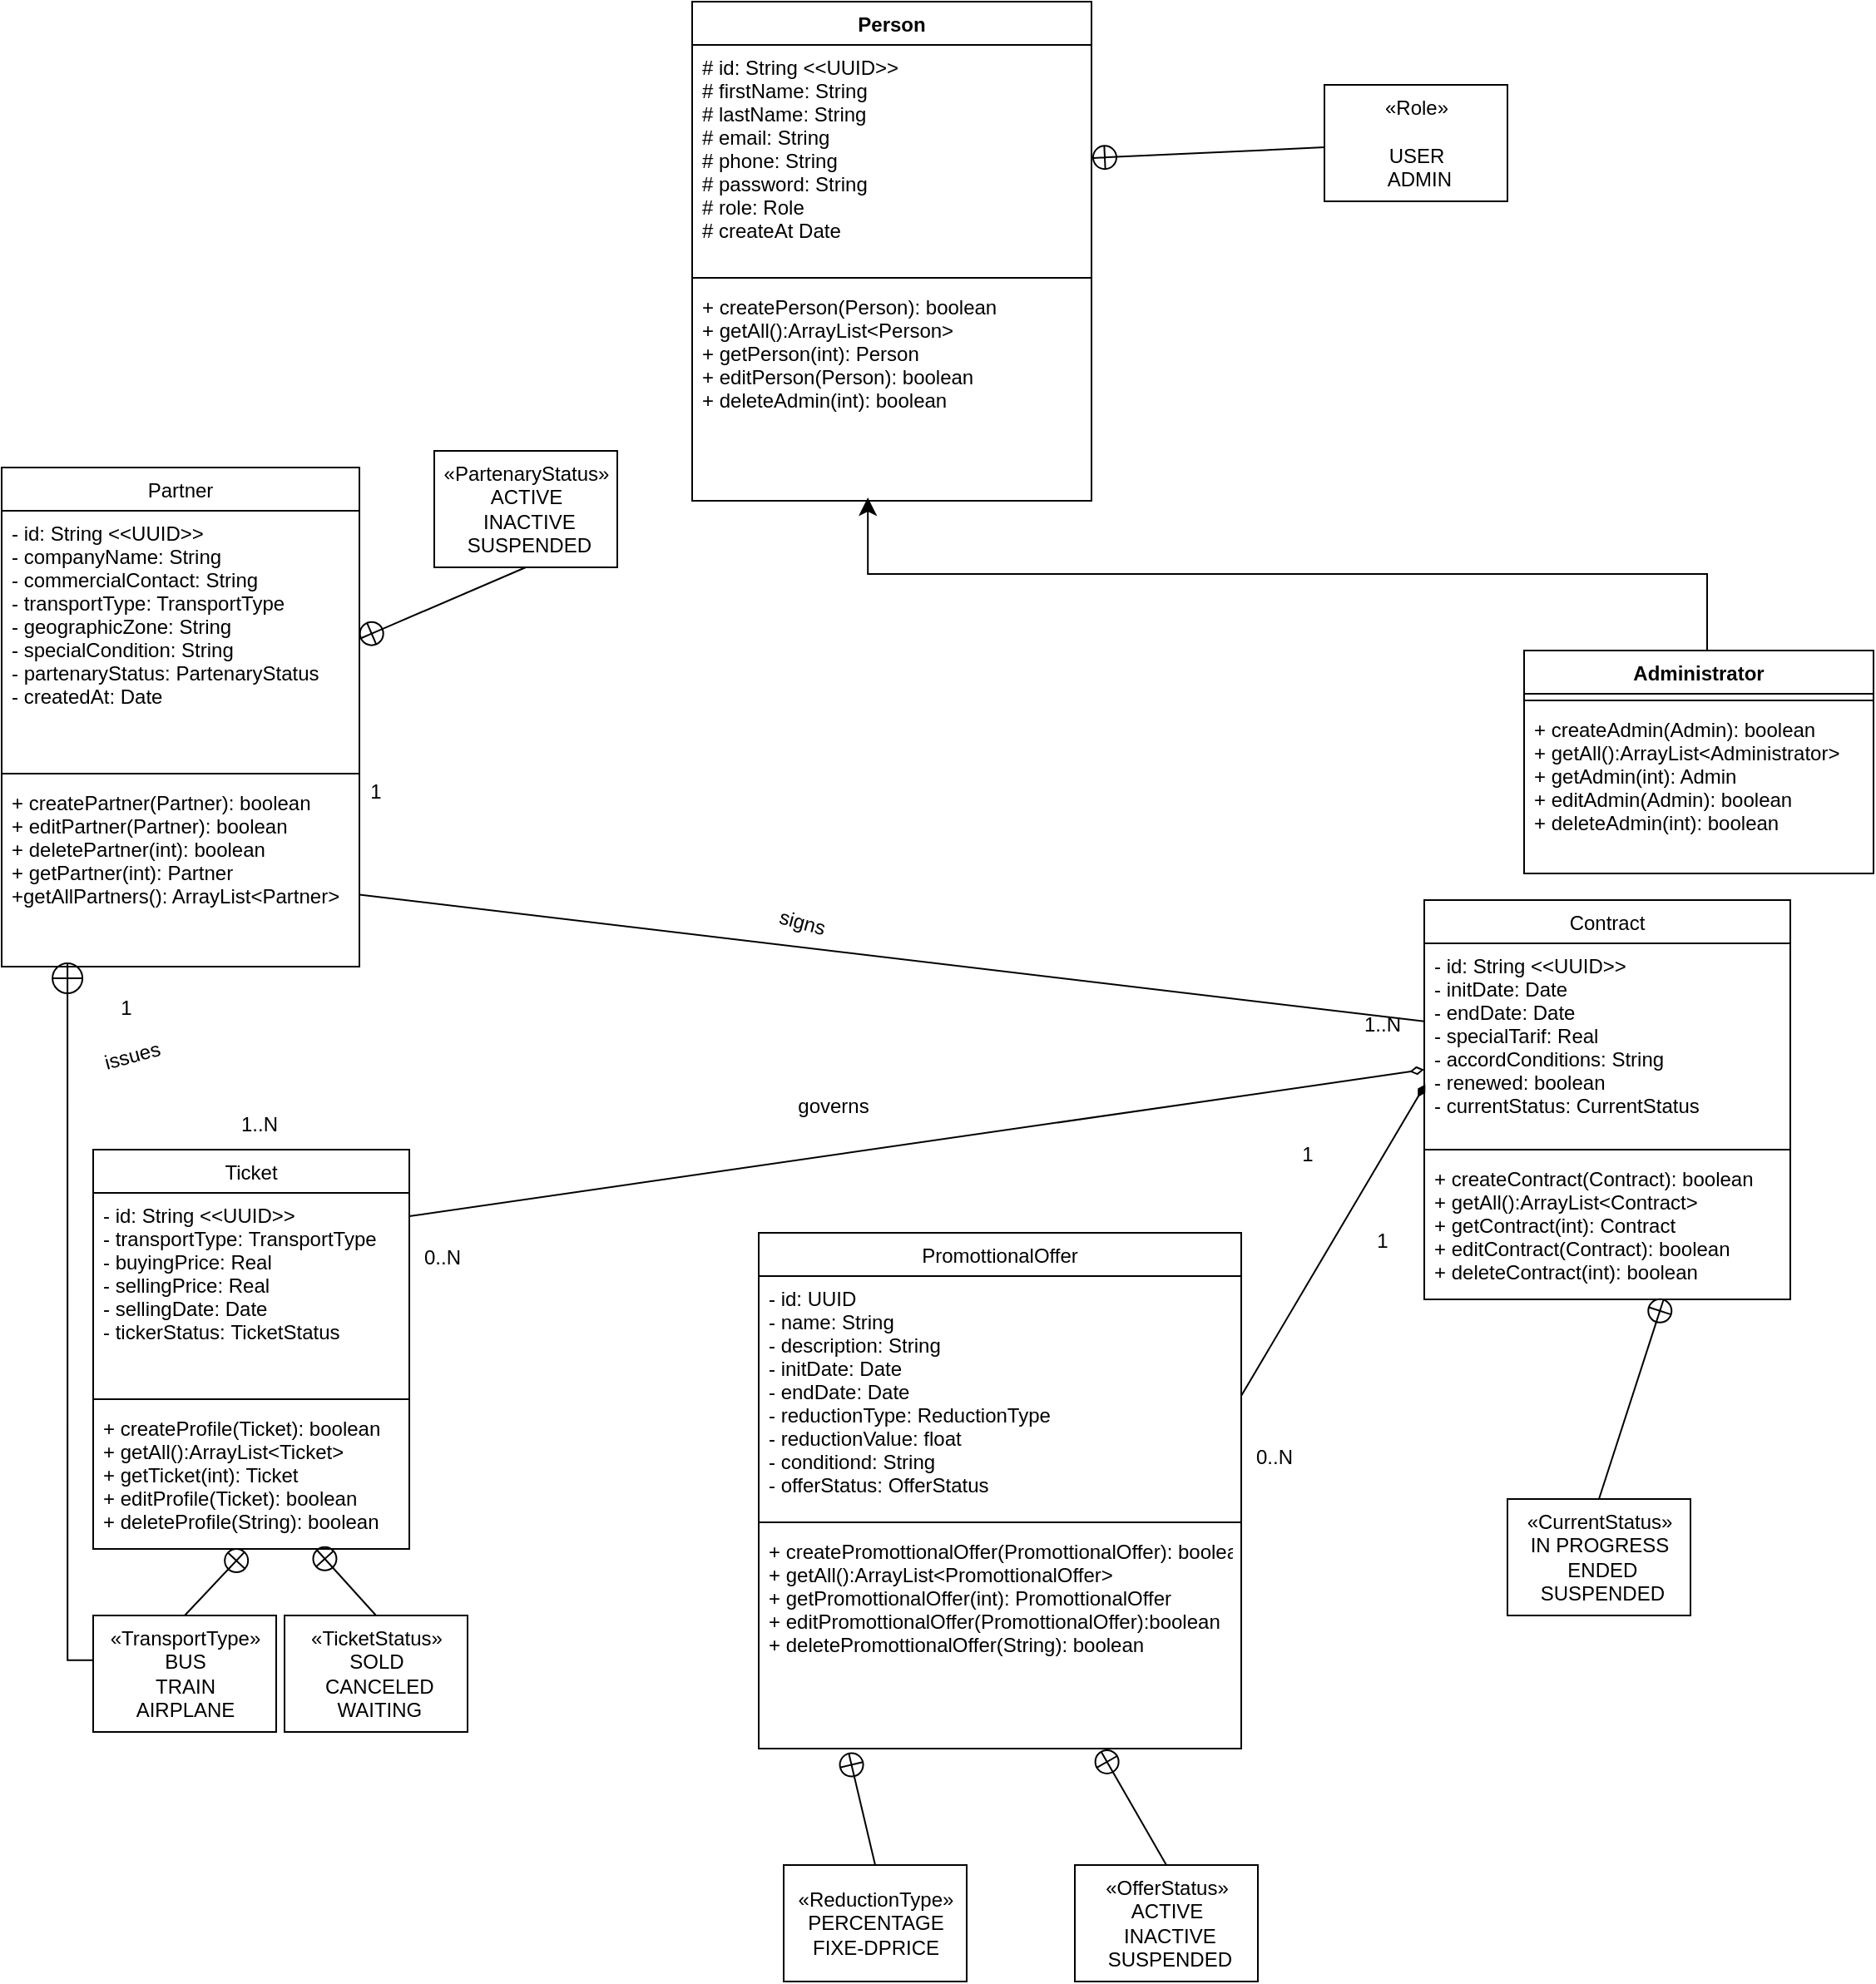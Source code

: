 <mxfile>
    <diagram id="rQ4DXOgn_wmXl2lRdbw5" name="Page-1">
        <mxGraphModel dx="1429" dy="1565" grid="1" gridSize="10" guides="1" tooltips="1" connect="1" arrows="1" fold="1" page="1" pageScale="1" pageWidth="1100" pageHeight="850" math="0" shadow="0">
            <root>
                <mxCell id="0"/>
                <mxCell id="1" parent="0"/>
                <mxCell id="24" value="Partner" style="swimlane;fontStyle=0;align=center;verticalAlign=top;childLayout=stackLayout;horizontal=1;startSize=26;horizontalStack=0;resizeParent=1;resizeParentMax=0;resizeLast=0;collapsible=1;marginBottom=0;" parent="1" vertex="1">
                    <mxGeometry x="35" y="250" width="215" height="300" as="geometry"/>
                </mxCell>
                <mxCell id="25" value="- id: String &lt;&lt;UUID&gt;&gt;&#10;- companyName: String&#10;- commercialContact: String&#10;- transportType: TransportType&#10;- geographicZone: String&#10;- specialCondition: String&#10;- partenaryStatus: PartenaryStatus&#10;- createdAt: Date" style="text;strokeColor=none;fillColor=none;align=left;verticalAlign=top;spacingLeft=4;spacingRight=4;overflow=hidden;rotatable=0;points=[[0,0.5],[1,0.5]];portConstraint=eastwest;" parent="24" vertex="1">
                    <mxGeometry y="26" width="215" height="154" as="geometry"/>
                </mxCell>
                <mxCell id="26" value="" style="line;strokeWidth=1;fillColor=none;align=left;verticalAlign=middle;spacingTop=-1;spacingLeft=3;spacingRight=3;rotatable=0;labelPosition=right;points=[];portConstraint=eastwest;strokeColor=inherit;" parent="24" vertex="1">
                    <mxGeometry y="180" width="215" height="8" as="geometry"/>
                </mxCell>
                <mxCell id="27" value="+ createPartner(Partner): boolean&#10;+ editPartner(Partner): boolean&#10;+ deletePartner(int): boolean&#10;+ getPartner(int): Partner&#10;+getAllPartners(): ArrayList&lt;Partner&gt;" style="text;strokeColor=none;fillColor=none;align=left;verticalAlign=top;spacingLeft=4;spacingRight=4;overflow=hidden;rotatable=0;points=[[0,0.5],[1,0.5]];portConstraint=eastwest;" parent="24" vertex="1">
                    <mxGeometry y="188" width="215" height="112" as="geometry"/>
                </mxCell>
                <mxCell id="36" value="Ticket" style="swimlane;fontStyle=0;align=center;verticalAlign=top;childLayout=stackLayout;horizontal=1;startSize=26;horizontalStack=0;resizeParent=1;resizeParentMax=0;resizeLast=0;collapsible=1;marginBottom=0;" parent="1" vertex="1">
                    <mxGeometry x="90" y="660" width="190" height="240" as="geometry"/>
                </mxCell>
                <mxCell id="37" value="- id: String &lt;&lt;UUID&gt;&gt;&#10;- transportType: TransportType&#10;- buyingPrice: Real&#10;- sellingPrice: Real&#10;- sellingDate: Date&#10;- tickerStatus: TicketStatus" style="text;strokeColor=none;fillColor=none;align=left;verticalAlign=top;spacingLeft=4;spacingRight=4;overflow=hidden;rotatable=0;points=[[0,0.5],[1,0.5]];portConstraint=eastwest;" parent="36" vertex="1">
                    <mxGeometry y="26" width="190" height="120" as="geometry"/>
                </mxCell>
                <mxCell id="38" value="" style="line;strokeWidth=1;fillColor=none;align=left;verticalAlign=middle;spacingTop=-1;spacingLeft=3;spacingRight=3;rotatable=0;labelPosition=right;points=[];portConstraint=eastwest;strokeColor=inherit;" parent="36" vertex="1">
                    <mxGeometry y="146" width="190" height="8" as="geometry"/>
                </mxCell>
                <mxCell id="39" value="+ createProfile(Ticket): boolean&#10;+ getAll():ArrayList&lt;Ticket&gt;&#10;+ getTicket(int): Ticket&#10;+ editProfile(Ticket): boolean&#10;+ deleteProfile(String): boolean&#10;" style="text;strokeColor=none;fillColor=none;align=left;verticalAlign=top;spacingLeft=4;spacingRight=4;overflow=hidden;rotatable=0;points=[[0,0.5],[1,0.5]];portConstraint=eastwest;" parent="36" vertex="1">
                    <mxGeometry y="154" width="190" height="86" as="geometry"/>
                </mxCell>
                <mxCell id="48" value="Contract" style="swimlane;fontStyle=0;align=center;verticalAlign=top;childLayout=stackLayout;horizontal=1;startSize=26;horizontalStack=0;resizeParent=1;resizeParentMax=0;resizeLast=0;collapsible=1;marginBottom=0;" parent="1" vertex="1">
                    <mxGeometry x="890" y="510" width="220" height="240" as="geometry"/>
                </mxCell>
                <mxCell id="49" value="- id: String &lt;&lt;UUID&gt;&gt;&#10;- initDate: Date&#10;- endDate: Date&#10;- specialTarif: Real&#10;- accordConditions: String&#10;- renewed: boolean&#10;- currentStatus: CurrentStatus" style="text;strokeColor=none;fillColor=none;align=left;verticalAlign=top;spacingLeft=4;spacingRight=4;overflow=hidden;rotatable=0;points=[[0,0.5],[1,0.5]];portConstraint=eastwest;" parent="48" vertex="1">
                    <mxGeometry y="26" width="220" height="120" as="geometry"/>
                </mxCell>
                <mxCell id="50" value="" style="line;strokeWidth=1;fillColor=none;align=left;verticalAlign=middle;spacingTop=-1;spacingLeft=3;spacingRight=3;rotatable=0;labelPosition=right;points=[];portConstraint=eastwest;strokeColor=inherit;" parent="48" vertex="1">
                    <mxGeometry y="146" width="220" height="8" as="geometry"/>
                </mxCell>
                <mxCell id="51" value="+ createContract(Contract): boolean&#10;+ getAll():ArrayList&lt;Contract&gt;&#10;+ getContract(int): Contract&#10;+ editContract(Contract): boolean&#10;+ deleteContract(int): boolean&#10;" style="text;strokeColor=none;fillColor=none;align=left;verticalAlign=top;spacingLeft=4;spacingRight=4;overflow=hidden;rotatable=0;points=[[0,0.5],[1,0.5]];portConstraint=eastwest;" parent="48" vertex="1">
                    <mxGeometry y="154" width="220" height="86" as="geometry"/>
                </mxCell>
                <mxCell id="52" value="PromottionalOffer" style="swimlane;fontStyle=0;align=center;verticalAlign=top;childLayout=stackLayout;horizontal=1;startSize=26;horizontalStack=0;resizeParent=1;resizeParentMax=0;resizeLast=0;collapsible=1;marginBottom=0;" parent="1" vertex="1">
                    <mxGeometry x="490" y="710" width="290" height="310" as="geometry"/>
                </mxCell>
                <mxCell id="53" value="- id: UUID&#10;- name: String&#10;- description: String&#10;- initDate: Date&#10;- endDate: Date&#10;- reductionType: ReductionType&#10;- reductionValue: float&#10;- conditiond: String&#10;- offerStatus: OfferStatus" style="text;strokeColor=none;fillColor=none;align=left;verticalAlign=top;spacingLeft=4;spacingRight=4;overflow=hidden;rotatable=0;points=[[0,0.5],[1,0.5]];portConstraint=eastwest;" parent="52" vertex="1">
                    <mxGeometry y="26" width="290" height="144" as="geometry"/>
                </mxCell>
                <mxCell id="54" value="" style="line;strokeWidth=1;fillColor=none;align=left;verticalAlign=middle;spacingTop=-1;spacingLeft=3;spacingRight=3;rotatable=0;labelPosition=right;points=[];portConstraint=eastwest;strokeColor=inherit;" parent="52" vertex="1">
                    <mxGeometry y="170" width="290" height="8" as="geometry"/>
                </mxCell>
                <mxCell id="55" value="+ createPromottionalOffer(PromottionalOffer): boolean&#10;+ getAll():ArrayList&lt;PromottionalOffer&gt;&#10;+ getPromottionalOffer(int): PromottionalOffer&#10;+ editPromottionalOffer(PromottionalOffer):boolean&#10;+ deletePromottionalOffer(String): boolean&#10;" style="text;strokeColor=none;fillColor=none;align=left;verticalAlign=top;spacingLeft=4;spacingRight=4;overflow=hidden;rotatable=0;points=[[0,0.5],[1,0.5]];portConstraint=eastwest;" parent="52" vertex="1">
                    <mxGeometry y="178" width="290" height="132" as="geometry"/>
                </mxCell>
                <mxCell id="75" style="edgeStyle=none;html=1;entryX=0.003;entryY=0.706;entryDx=0;entryDy=0;entryPerimeter=0;startArrow=none;startFill=0;endArrow=diamondThin;endFill=1;exitX=1;exitY=0.5;exitDx=0;exitDy=0;" parent="1" source="53" target="49" edge="1">
                    <mxGeometry relative="1" as="geometry"/>
                </mxCell>
                <mxCell id="81" style="edgeStyle=none;html=1;entryX=0.482;entryY=1.014;entryDx=0;entryDy=0;entryPerimeter=0;startArrow=none;startFill=0;endArrow=circlePlus;endFill=0;exitX=0.5;exitY=0;exitDx=0;exitDy=0;" parent="1" source="80" target="39" edge="1">
                    <mxGeometry relative="1" as="geometry"/>
                </mxCell>
                <mxCell id="80" value="«TransportType»&lt;br&gt;BUS&lt;br&gt;TRAIN&lt;br&gt;&lt;div style=&quot;text-align: center;&quot;&gt;&lt;span style=&quot;text-align: start; background-color: initial;&quot;&gt;AIRPLANE&lt;/span&gt;&lt;span style=&quot;color: rgba(0, 0, 0, 0); font-family: monospace; font-size: 0px; text-align: start; background-color: initial;&quot;&gt;%3CmxGraphModel%3E%3Croot%3E%3CmxCell%20id%3D%220%22%2F%3E%3CmxCell%20id%3D%221%22%20parent%3D%220%22%2F%3E%3CmxCell%20id%3D%222%22%20value%3D%22%C2%ABtransportType%C2%BB%26lt%3Bbr%26gt%3Bbut%26lt%3Bbr%26gt%3Btrain%26lt%3Bbr%26gt%3Buber%22%20style%3D%22html%3D1%3B%22%20vertex%3D%221%22%20parent%3D%221%22%3E%3CmxGeometry%20x%3D%22115%22%20y%3D%22940%22%20width%3D%22110%22%20height%3D%2270%22%20as%3D%22geometry%22%2F%3E%3C%2FmxCell%3E%3C%2Froot%3E%3C%2FmxGraphModel%3E&lt;/span&gt;&lt;/div&gt;" style="html=1;" parent="1" vertex="1">
                    <mxGeometry x="90" y="940" width="110" height="70" as="geometry"/>
                </mxCell>
                <mxCell id="83" style="edgeStyle=none;html=1;startArrow=none;startFill=0;endArrow=circlePlus;endFill=0;exitX=0.5;exitY=0;exitDx=0;exitDy=0;" parent="1" source="82" target="39" edge="1">
                    <mxGeometry relative="1" as="geometry"/>
                </mxCell>
                <mxCell id="82" value="«TicketStatus»&lt;br&gt;SOLD&lt;br&gt;&amp;nbsp;CANCELED&lt;br&gt;&amp;nbsp;WAITING" style="html=1;" parent="1" vertex="1">
                    <mxGeometry x="205" y="940" width="110" height="70" as="geometry"/>
                </mxCell>
                <mxCell id="86" style="edgeStyle=none;html=1;startArrow=none;startFill=0;endArrow=circlePlus;endFill=0;entryX=0.186;entryY=1.015;entryDx=0;entryDy=0;entryPerimeter=0;exitX=0.5;exitY=0;exitDx=0;exitDy=0;" parent="1" source="84" target="55" edge="1">
                    <mxGeometry relative="1" as="geometry">
                        <mxPoint x="510" y="1040" as="targetPoint"/>
                        <Array as="points"/>
                    </mxGeometry>
                </mxCell>
                <mxCell id="84" value="«ReductionType»&lt;br&gt;PERCENTAGE&lt;br&gt;&lt;div style=&quot;text-align: center;&quot;&gt;&lt;span style=&quot;text-align: start; background-color: initial;&quot;&gt;FIXE-DPRICE&lt;/span&gt;&lt;span style=&quot;color: rgba(0, 0, 0, 0); font-family: monospace; font-size: 0px; text-align: start; background-color: initial;&quot;&gt;%3CmxGraphModel%3E%3Croot%3E%3CmxCell%20id%3D%220%22%2F%3E%3CmxCell%20id%3D%221%22%20parent%3D%220%22%2F%3E%3CmxCell%20id%3D%222%22%20value%3D%22%C2%ABtransportType%C2%BB%26lt%3Bbr%26gt%3Bbut%26lt%3Bbr%26gt%3Btrain%26lt%3Bbr%26gt%3Buber%22%20style%3D%22html%3D1%3B%22%20vertex%3D%221%22%20parent%3D%221%22%3E%3CmxGeometry%20x%3D%22115%22%20y%3D%22940%22%20width%3D%22110%22%20height%3D%2270%22%20as%3D%22geometry%22%2F%3E%3C%2FmxCell%3E%3C%2Froot%3E%3C%2FmxGraphModel%3E&lt;/span&gt;&lt;/div&gt;" style="html=1;" parent="1" vertex="1">
                    <mxGeometry x="505" y="1090" width="110" height="70" as="geometry"/>
                </mxCell>
                <mxCell id="87" style="edgeStyle=none;html=1;startArrow=none;startFill=0;endArrow=circlePlus;endFill=0;exitX=0.5;exitY=0;exitDx=0;exitDy=0;entryX=0.708;entryY=1.008;entryDx=0;entryDy=0;entryPerimeter=0;" parent="1" source="85" target="55" edge="1">
                    <mxGeometry relative="1" as="geometry">
                        <mxPoint x="687" y="1040" as="targetPoint"/>
                        <Array as="points"/>
                    </mxGeometry>
                </mxCell>
                <mxCell id="85" value="«OfferStatus»&lt;br&gt;ACTIVE&lt;br&gt;&amp;nbsp;INACTIVE&lt;br&gt;&amp;nbsp;SUSPENDED" style="html=1;" parent="1" vertex="1">
                    <mxGeometry x="680" y="1090" width="110" height="70" as="geometry"/>
                </mxCell>
                <mxCell id="93" value="1..N" style="text;html=1;strokeColor=none;fillColor=none;align=center;verticalAlign=middle;whiteSpace=wrap;rounded=0;" parent="1" vertex="1">
                    <mxGeometry x="160" y="630" width="60" height="30" as="geometry"/>
                </mxCell>
                <mxCell id="103" value="" style="edgeStyle=elbowEdgeStyle;elbow=vertical;endArrow=classic;html=1;curved=0;rounded=0;endSize=8;startSize=8;entryX=0.44;entryY=0.985;entryDx=0;entryDy=0;exitX=0.5;exitY=0;exitDx=0;exitDy=0;entryPerimeter=0;" parent="1" target="146" edge="1">
                    <mxGeometry width="50" height="50" relative="1" as="geometry">
                        <mxPoint x="1060" y="360" as="sourcePoint"/>
                        <mxPoint x="560" y="290" as="targetPoint"/>
                    </mxGeometry>
                </mxCell>
                <mxCell id="106" style="edgeStyle=none;html=1;startArrow=diamondThin;startFill=0;endArrow=none;endFill=0;" parent="1" source="49" edge="1">
                    <mxGeometry relative="1" as="geometry">
                        <mxPoint x="280" y="700" as="targetPoint"/>
                    </mxGeometry>
                </mxCell>
                <mxCell id="108" style="edgeStyle=none;html=1;startArrow=none;startFill=0;endArrow=circlePlus;endFill=0;entryX=0.655;entryY=0.992;entryDx=0;entryDy=0;entryPerimeter=0;exitX=0.5;exitY=0;exitDx=0;exitDy=0;" parent="1" source="107" target="51" edge="1">
                    <mxGeometry relative="1" as="geometry">
                        <mxPoint x="995" y="810" as="targetPoint"/>
                        <Array as="points"/>
                    </mxGeometry>
                </mxCell>
                <mxCell id="107" value="«CurrentStatus»&lt;br&gt;IN PROGRESS&lt;br&gt;&amp;nbsp;ENDED&lt;br&gt;&amp;nbsp;SUSPENDED" style="html=1;" parent="1" vertex="1">
                    <mxGeometry x="940" y="870" width="110" height="70" as="geometry"/>
                </mxCell>
                <mxCell id="110" value="issues" style="text;whiteSpace=wrap;html=1;align=center;rotation=-15;" parent="1" vertex="1">
                    <mxGeometry x="80" y="590" width="70" height="40" as="geometry"/>
                </mxCell>
                <mxCell id="111" style="edgeStyle=none;html=1;startArrow=none;startFill=0;endArrow=none;endFill=0;" parent="1" source="27" target="49" edge="1">
                    <mxGeometry relative="1" as="geometry"/>
                </mxCell>
                <mxCell id="112" value="1" style="text;html=1;strokeColor=none;fillColor=none;align=center;verticalAlign=middle;whiteSpace=wrap;rounded=0;" parent="1" vertex="1">
                    <mxGeometry x="80" y="560" width="60" height="30" as="geometry"/>
                </mxCell>
                <mxCell id="115" value="signs" style="text;whiteSpace=wrap;html=1;align=center;rotation=15;" parent="1" vertex="1">
                    <mxGeometry x="480" y="510" width="70" height="40" as="geometry"/>
                </mxCell>
                <mxCell id="118" value="governs" style="text;whiteSpace=wrap;html=1;align=center;rotation=0;" parent="1" vertex="1">
                    <mxGeometry x="500" y="620" width="70" height="40" as="geometry"/>
                </mxCell>
                <mxCell id="119" value="1" style="text;html=1;strokeColor=none;fillColor=none;align=center;verticalAlign=middle;whiteSpace=wrap;rounded=0;" parent="1" vertex="1">
                    <mxGeometry x="225" y="430" width="70" height="30" as="geometry"/>
                </mxCell>
                <mxCell id="121" value="1..N" style="text;html=1;strokeColor=none;fillColor=none;align=center;verticalAlign=middle;whiteSpace=wrap;rounded=0;" parent="1" vertex="1">
                    <mxGeometry x="830" y="570" width="70" height="30" as="geometry"/>
                </mxCell>
                <mxCell id="129" value="" style="edgeStyle=segmentEdgeStyle;endArrow=circlePlus;html=1;curved=0;rounded=0;endSize=8;startSize=8;entryX=0.184;entryY=0.973;entryDx=0;entryDy=0;entryPerimeter=0;exitX=0.002;exitY=0.384;exitDx=0;exitDy=0;exitPerimeter=0;endFill=0;" parent="1" source="80" target="27" edge="1">
                    <mxGeometry width="50" height="50" relative="1" as="geometry">
                        <mxPoint x="110" y="970" as="sourcePoint"/>
                        <mxPoint x="150" y="740" as="targetPoint"/>
                    </mxGeometry>
                </mxCell>
                <mxCell id="131" style="edgeStyle=none;html=1;entryX=1;entryY=0.5;entryDx=0;entryDy=0;startArrow=none;startFill=0;endArrow=circlePlus;endFill=0;exitX=0.5;exitY=1;exitDx=0;exitDy=0;" parent="1" source="130" target="25" edge="1">
                    <mxGeometry relative="1" as="geometry"/>
                </mxCell>
                <mxCell id="130" value="«PartenaryStatus»&lt;br&gt;ACTIVE&lt;br&gt;&amp;nbsp;INACTIVE&lt;br&gt;&amp;nbsp;SUSPENDED" style="html=1;" parent="1" vertex="1">
                    <mxGeometry x="295" y="240" width="110" height="70" as="geometry"/>
                </mxCell>
                <mxCell id="132" value="0..N" style="text;html=1;strokeColor=none;fillColor=none;align=center;verticalAlign=middle;whiteSpace=wrap;rounded=0;" parent="1" vertex="1">
                    <mxGeometry x="270" y="710" width="60" height="30" as="geometry"/>
                </mxCell>
                <mxCell id="133" value="1" style="text;html=1;strokeColor=none;fillColor=none;align=center;verticalAlign=middle;whiteSpace=wrap;rounded=0;" parent="1" vertex="1">
                    <mxGeometry x="790" y="648" width="60" height="30" as="geometry"/>
                </mxCell>
                <mxCell id="137" value="0..N" style="text;html=1;strokeColor=none;fillColor=none;align=center;verticalAlign=middle;whiteSpace=wrap;rounded=0;" parent="1" vertex="1">
                    <mxGeometry x="770" y="830" width="60" height="30" as="geometry"/>
                </mxCell>
                <mxCell id="138" value="1" style="text;html=1;strokeColor=none;fillColor=none;align=center;verticalAlign=middle;whiteSpace=wrap;rounded=0;" parent="1" vertex="1">
                    <mxGeometry x="835" y="700" width="60" height="30" as="geometry"/>
                </mxCell>
                <mxCell id="142" style="edgeStyle=none;html=1;entryX=1;entryY=0.5;entryDx=0;entryDy=0;endArrow=circlePlus;endFill=0;" edge="1" parent="1" source="141" target="144">
                    <mxGeometry relative="1" as="geometry">
                        <mxPoint x="640" y="98" as="targetPoint"/>
                    </mxGeometry>
                </mxCell>
                <mxCell id="141" value="«Role»&lt;br&gt;&lt;br&gt;USER&lt;br&gt;&amp;nbsp;ADMIN" style="html=1;" vertex="1" parent="1">
                    <mxGeometry x="830" y="20" width="110" height="70" as="geometry"/>
                </mxCell>
                <mxCell id="143" value="Person" style="swimlane;fontStyle=1;align=center;verticalAlign=top;childLayout=stackLayout;horizontal=1;startSize=26;horizontalStack=0;resizeParent=1;resizeParentMax=0;resizeLast=0;collapsible=1;marginBottom=0;" vertex="1" parent="1">
                    <mxGeometry x="450" y="-30" width="240" height="300" as="geometry"/>
                </mxCell>
                <mxCell id="144" value="# id: String &lt;&lt;UUID&gt;&gt;&#10;# firstName: String&#10;# lastName: String&#10;# email: String&#10;# phone: String&#10;# password: String&#10;# role: Role&#10;# createAt Date" style="text;strokeColor=none;fillColor=none;align=left;verticalAlign=top;spacingLeft=4;spacingRight=4;overflow=hidden;rotatable=0;points=[[0,0.5],[1,0.5]];portConstraint=eastwest;" vertex="1" parent="143">
                    <mxGeometry y="26" width="240" height="136" as="geometry"/>
                </mxCell>
                <mxCell id="145" value="" style="line;strokeWidth=1;fillColor=none;align=left;verticalAlign=middle;spacingTop=-1;spacingLeft=3;spacingRight=3;rotatable=0;labelPosition=right;points=[];portConstraint=eastwest;strokeColor=inherit;" vertex="1" parent="143">
                    <mxGeometry y="162" width="240" height="8" as="geometry"/>
                </mxCell>
                <mxCell id="146" value="+ createPerson(Person): boolean&#10;+ getAll():ArrayList&lt;Person&gt;&#10;+ getPerson(int): Person&#10;+ editPerson(Person): boolean&#10;+ deleteAdmin(int): boolean" style="text;strokeColor=none;fillColor=none;align=left;verticalAlign=top;spacingLeft=4;spacingRight=4;overflow=hidden;rotatable=0;points=[[0,0.5],[1,0.5]];portConstraint=eastwest;" vertex="1" parent="143">
                    <mxGeometry y="170" width="240" height="130" as="geometry"/>
                </mxCell>
                <mxCell id="155" value="Administrator" style="swimlane;fontStyle=1;align=center;verticalAlign=top;childLayout=stackLayout;horizontal=1;startSize=26;horizontalStack=0;resizeParent=1;resizeParentMax=0;resizeLast=0;collapsible=1;marginBottom=0;" vertex="1" parent="1">
                    <mxGeometry x="950" y="360" width="210" height="134" as="geometry"/>
                </mxCell>
                <mxCell id="157" value="" style="line;strokeWidth=1;fillColor=none;align=left;verticalAlign=middle;spacingTop=-1;spacingLeft=3;spacingRight=3;rotatable=0;labelPosition=right;points=[];portConstraint=eastwest;strokeColor=inherit;" vertex="1" parent="155">
                    <mxGeometry y="26" width="210" height="8" as="geometry"/>
                </mxCell>
                <mxCell id="158" value="+ createAdmin(Admin): boolean&#10;+ getAll():ArrayList&lt;Administrator&gt;&#10;+ getAdmin(int): Admin&#10;+ editAdmin(Admin): boolean&#10;+ deleteAdmin(int): boolean&#10;" style="text;strokeColor=none;fillColor=none;align=left;verticalAlign=top;spacingLeft=4;spacingRight=4;overflow=hidden;rotatable=0;points=[[0,0.5],[1,0.5]];portConstraint=eastwest;" vertex="1" parent="155">
                    <mxGeometry y="34" width="210" height="100" as="geometry"/>
                </mxCell>
            </root>
        </mxGraphModel>
    </diagram>
</mxfile>